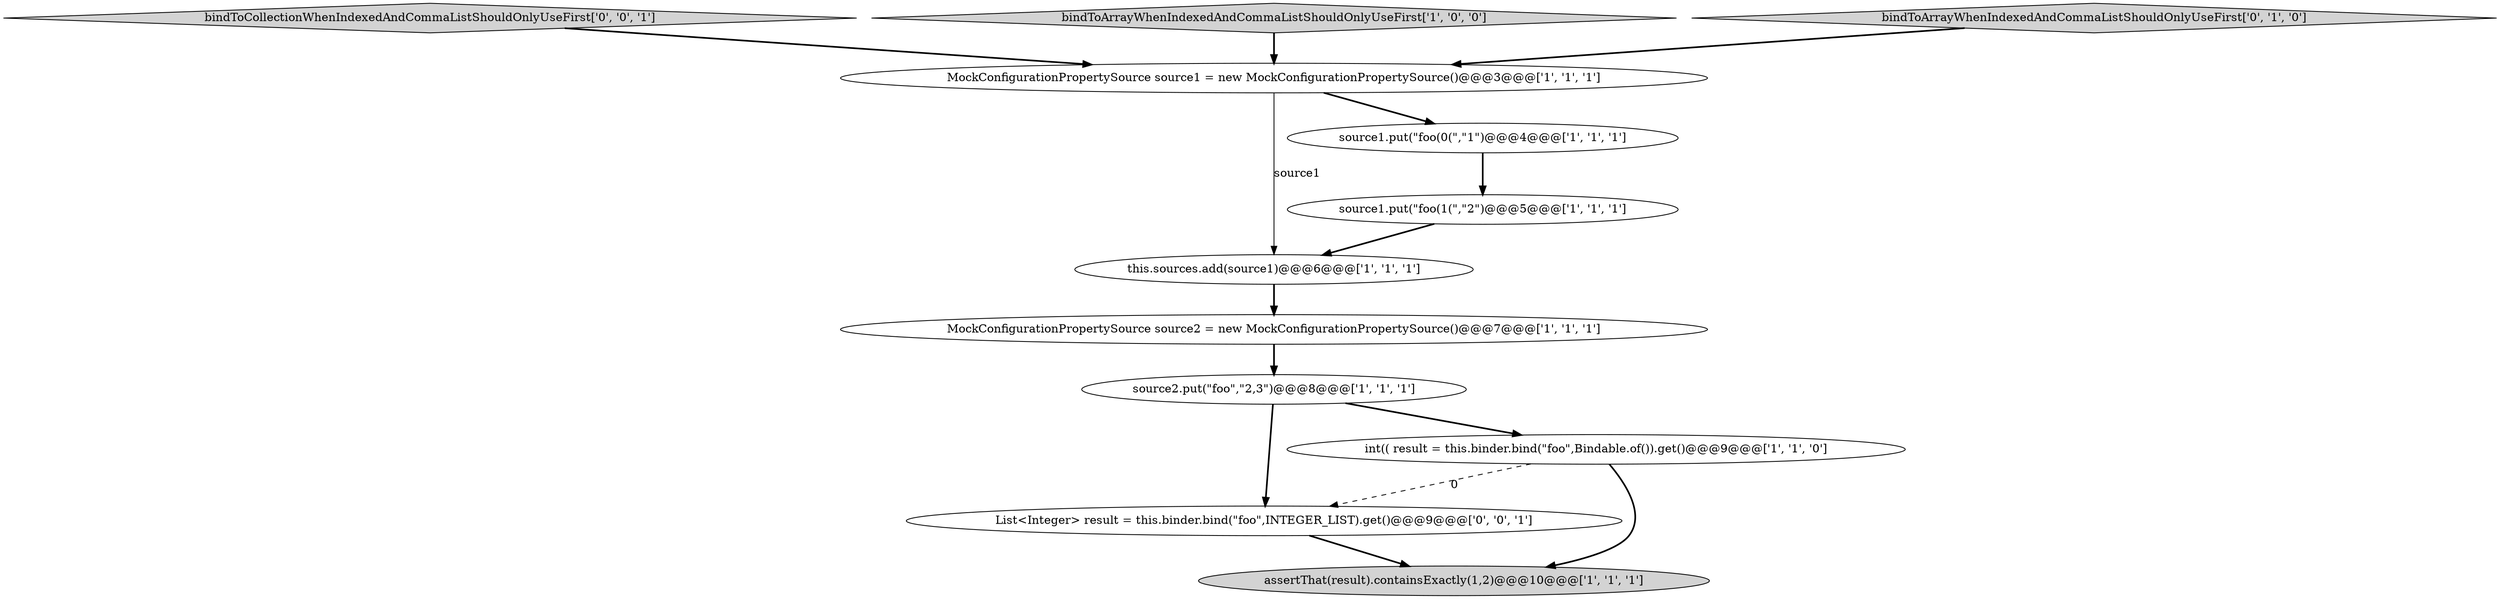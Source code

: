 digraph {
4 [style = filled, label = "this.sources.add(source1)@@@6@@@['1', '1', '1']", fillcolor = white, shape = ellipse image = "AAA0AAABBB1BBB"];
7 [style = filled, label = "MockConfigurationPropertySource source2 = new MockConfigurationPropertySource()@@@7@@@['1', '1', '1']", fillcolor = white, shape = ellipse image = "AAA0AAABBB1BBB"];
10 [style = filled, label = "bindToCollectionWhenIndexedAndCommaListShouldOnlyUseFirst['0', '0', '1']", fillcolor = lightgray, shape = diamond image = "AAA0AAABBB3BBB"];
3 [style = filled, label = "MockConfigurationPropertySource source1 = new MockConfigurationPropertySource()@@@3@@@['1', '1', '1']", fillcolor = white, shape = ellipse image = "AAA0AAABBB1BBB"];
0 [style = filled, label = "source1.put(\"foo(0(\",\"1\")@@@4@@@['1', '1', '1']", fillcolor = white, shape = ellipse image = "AAA0AAABBB1BBB"];
6 [style = filled, label = "source2.put(\"foo\",\"2,3\")@@@8@@@['1', '1', '1']", fillcolor = white, shape = ellipse image = "AAA0AAABBB1BBB"];
8 [style = filled, label = "bindToArrayWhenIndexedAndCommaListShouldOnlyUseFirst['1', '0', '0']", fillcolor = lightgray, shape = diamond image = "AAA0AAABBB1BBB"];
11 [style = filled, label = "List<Integer> result = this.binder.bind(\"foo\",INTEGER_LIST).get()@@@9@@@['0', '0', '1']", fillcolor = white, shape = ellipse image = "AAA0AAABBB3BBB"];
2 [style = filled, label = "assertThat(result).containsExactly(1,2)@@@10@@@['1', '1', '1']", fillcolor = lightgray, shape = ellipse image = "AAA0AAABBB1BBB"];
9 [style = filled, label = "bindToArrayWhenIndexedAndCommaListShouldOnlyUseFirst['0', '1', '0']", fillcolor = lightgray, shape = diamond image = "AAA0AAABBB2BBB"];
1 [style = filled, label = "int(( result = this.binder.bind(\"foo\",Bindable.of()).get()@@@9@@@['1', '1', '0']", fillcolor = white, shape = ellipse image = "AAA0AAABBB1BBB"];
5 [style = filled, label = "source1.put(\"foo(1(\",\"2\")@@@5@@@['1', '1', '1']", fillcolor = white, shape = ellipse image = "AAA0AAABBB1BBB"];
9->3 [style = bold, label=""];
3->0 [style = bold, label=""];
6->1 [style = bold, label=""];
10->3 [style = bold, label=""];
1->2 [style = bold, label=""];
11->2 [style = bold, label=""];
1->11 [style = dashed, label="0"];
3->4 [style = solid, label="source1"];
6->11 [style = bold, label=""];
4->7 [style = bold, label=""];
5->4 [style = bold, label=""];
7->6 [style = bold, label=""];
0->5 [style = bold, label=""];
8->3 [style = bold, label=""];
}
